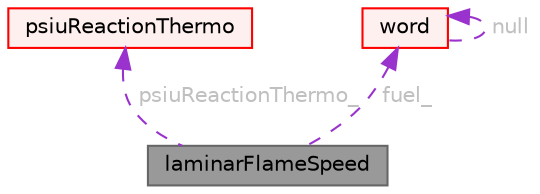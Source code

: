 digraph "laminarFlameSpeed"
{
 // LATEX_PDF_SIZE
  bgcolor="transparent";
  edge [fontname=Helvetica,fontsize=10,labelfontname=Helvetica,labelfontsize=10];
  node [fontname=Helvetica,fontsize=10,shape=box,height=0.2,width=0.4];
  Node1 [id="Node000001",label="laminarFlameSpeed",height=0.2,width=0.4,color="gray40", fillcolor="grey60", style="filled", fontcolor="black",tooltip="Abstract class for laminar flame speed."];
  Node2 -> Node1 [id="edge1_Node000001_Node000002",dir="back",color="darkorchid3",style="dashed",tooltip=" ",label=" psiuReactionThermo_",fontcolor="grey" ];
  Node2 [id="Node000002",label="psiuReactionThermo",height=0.2,width=0.4,color="red", fillcolor="#FFF0F0", style="filled",URL="$classFoam_1_1psiuReactionThermo.html",tooltip="Foam::psiuReactionThermo."];
  Node20 -> Node1 [id="edge2_Node000001_Node000020",dir="back",color="darkorchid3",style="dashed",tooltip=" ",label=" fuel_",fontcolor="grey" ];
  Node20 [id="Node000020",label="word",height=0.2,width=0.4,color="red", fillcolor="#FFF0F0", style="filled",URL="$classFoam_1_1word.html",tooltip="A class for handling words, derived from Foam::string."];
  Node20 -> Node20 [id="edge3_Node000020_Node000020",dir="back",color="darkorchid3",style="dashed",tooltip=" ",label=" null",fontcolor="grey" ];
}

